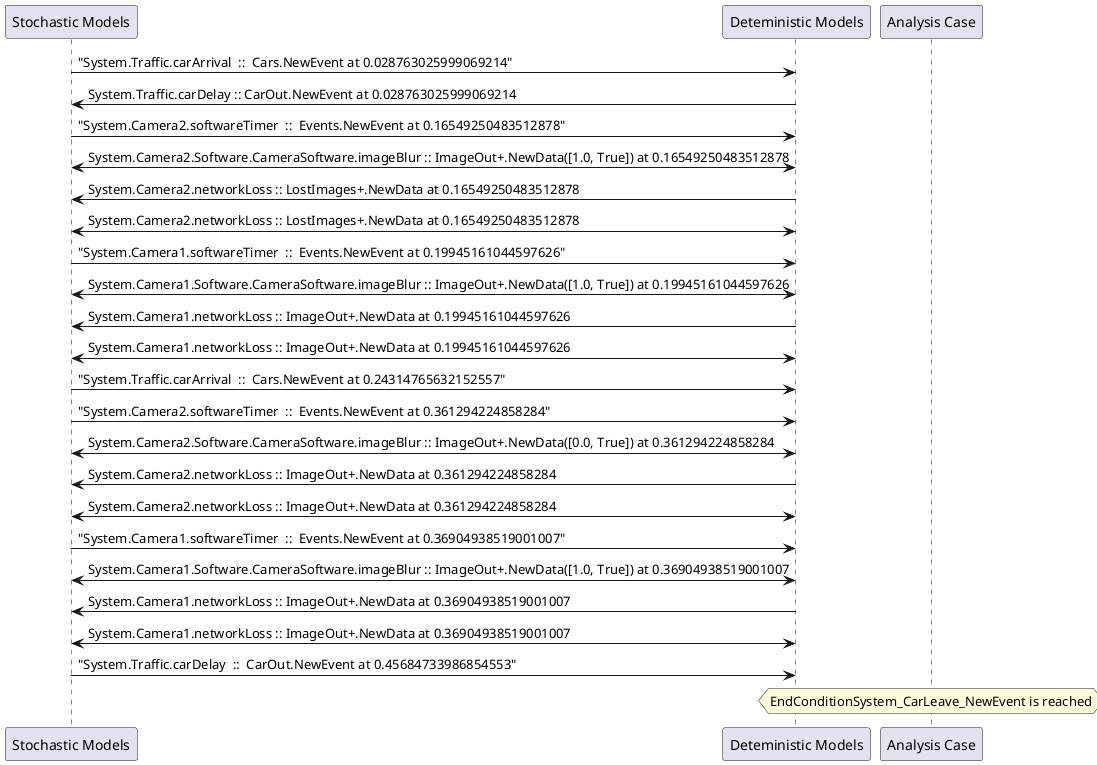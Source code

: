 
	@startuml
	participant "Stochastic Models" as stochmodel
	participant "Deteministic Models" as detmodel
	participant "Analysis Case" as analysis
	{31544_stop} stochmodel -> detmodel : "System.Traffic.carArrival  ::  Cars.NewEvent at 0.028763025999069214"
{31557_start} detmodel -> stochmodel : System.Traffic.carDelay :: CarOut.NewEvent at 0.028763025999069214
{31528_stop} stochmodel -> detmodel : "System.Camera2.softwareTimer  ::  Events.NewEvent at 0.16549250483512878"
detmodel <-> stochmodel : System.Camera2.Software.CameraSoftware.imageBlur :: ImageOut+.NewData([1.0, True]) at 0.16549250483512878
detmodel -> stochmodel : System.Camera2.networkLoss :: LostImages+.NewData at 0.16549250483512878
detmodel <-> stochmodel : System.Camera2.networkLoss :: LostImages+.NewData at 0.16549250483512878
{31512_stop} stochmodel -> detmodel : "System.Camera1.softwareTimer  ::  Events.NewEvent at 0.19945161044597626"
detmodel <-> stochmodel : System.Camera1.Software.CameraSoftware.imageBlur :: ImageOut+.NewData([1.0, True]) at 0.19945161044597626
detmodel -> stochmodel : System.Camera1.networkLoss :: ImageOut+.NewData at 0.19945161044597626
detmodel <-> stochmodel : System.Camera1.networkLoss :: ImageOut+.NewData at 0.19945161044597626
{31545_stop} stochmodel -> detmodel : "System.Traffic.carArrival  ::  Cars.NewEvent at 0.24314765632152557"
{31529_stop} stochmodel -> detmodel : "System.Camera2.softwareTimer  ::  Events.NewEvent at 0.361294224858284"
detmodel <-> stochmodel : System.Camera2.Software.CameraSoftware.imageBlur :: ImageOut+.NewData([0.0, True]) at 0.361294224858284
detmodel -> stochmodel : System.Camera2.networkLoss :: ImageOut+.NewData at 0.361294224858284
detmodel <-> stochmodel : System.Camera2.networkLoss :: ImageOut+.NewData at 0.361294224858284
{31513_stop} stochmodel -> detmodel : "System.Camera1.softwareTimer  ::  Events.NewEvent at 0.36904938519001007"
detmodel <-> stochmodel : System.Camera1.Software.CameraSoftware.imageBlur :: ImageOut+.NewData([1.0, True]) at 0.36904938519001007
detmodel -> stochmodel : System.Camera1.networkLoss :: ImageOut+.NewData at 0.36904938519001007
detmodel <-> stochmodel : System.Camera1.networkLoss :: ImageOut+.NewData at 0.36904938519001007
{31557_stop} stochmodel -> detmodel : "System.Traffic.carDelay  ::  CarOut.NewEvent at 0.45684733986854553"
{31557_start} <-> {31557_stop} : delay
hnote over analysis 
EndConditionSystem_CarLeave_NewEvent is reached
endnote
@enduml
